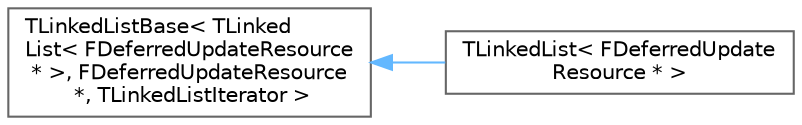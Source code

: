 digraph "Graphical Class Hierarchy"
{
 // INTERACTIVE_SVG=YES
 // LATEX_PDF_SIZE
  bgcolor="transparent";
  edge [fontname=Helvetica,fontsize=10,labelfontname=Helvetica,labelfontsize=10];
  node [fontname=Helvetica,fontsize=10,shape=box,height=0.2,width=0.4];
  rankdir="LR";
  Node0 [id="Node000000",label="TLinkedListBase\< TLinked\lList\< FDeferredUpdateResource\l * \>, FDeferredUpdateResource\l *, TLinkedListIterator \>",height=0.2,width=0.4,color="grey40", fillcolor="white", style="filled",URL="$d7/da3/classTLinkedListBase.html",tooltip=" "];
  Node0 -> Node1 [id="edge6382_Node000000_Node000001",dir="back",color="steelblue1",style="solid",tooltip=" "];
  Node1 [id="Node000001",label="TLinkedList\< FDeferredUpdate\lResource * \>",height=0.2,width=0.4,color="grey40", fillcolor="white", style="filled",URL="$de/dab/classTLinkedList.html",tooltip=" "];
}
